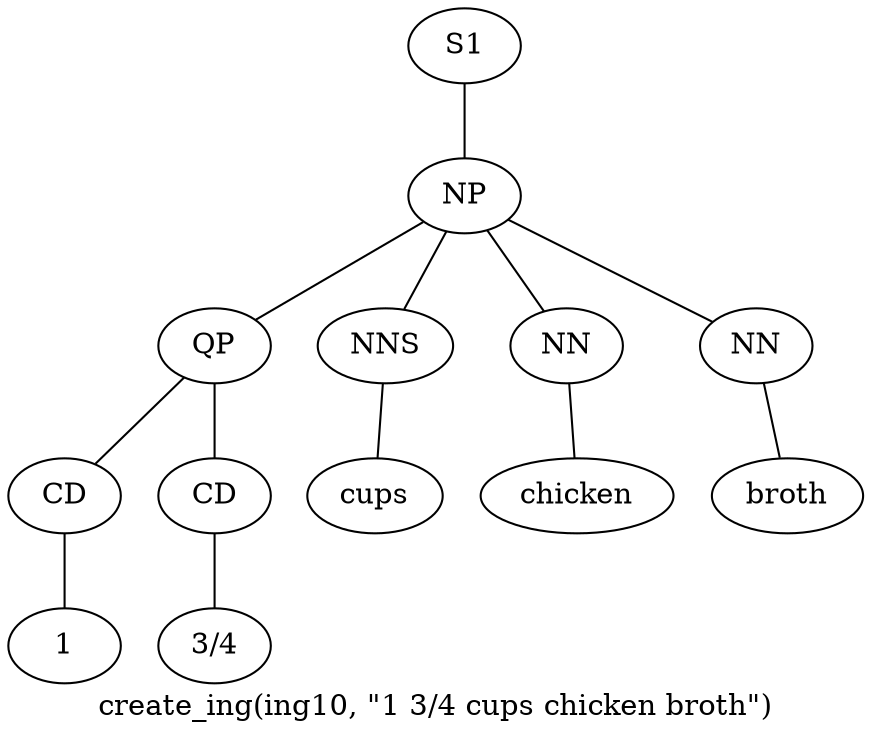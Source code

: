 graph SyntaxGraph {
	label = "create_ing(ing10, \"1 3/4 cups chicken broth\")";
	Node0 [label="S1"];
	Node1 [label="NP"];
	Node2 [label="QP"];
	Node3 [label="CD"];
	Node4 [label="1"];
	Node5 [label="CD"];
	Node6 [label="3/4"];
	Node7 [label="NNS"];
	Node8 [label="cups"];
	Node9 [label="NN"];
	Node10 [label="chicken"];
	Node11 [label="NN"];
	Node12 [label="broth"];

	Node0 -- Node1;
	Node1 -- Node2;
	Node1 -- Node7;
	Node1 -- Node9;
	Node1 -- Node11;
	Node2 -- Node3;
	Node2 -- Node5;
	Node3 -- Node4;
	Node5 -- Node6;
	Node7 -- Node8;
	Node9 -- Node10;
	Node11 -- Node12;
}